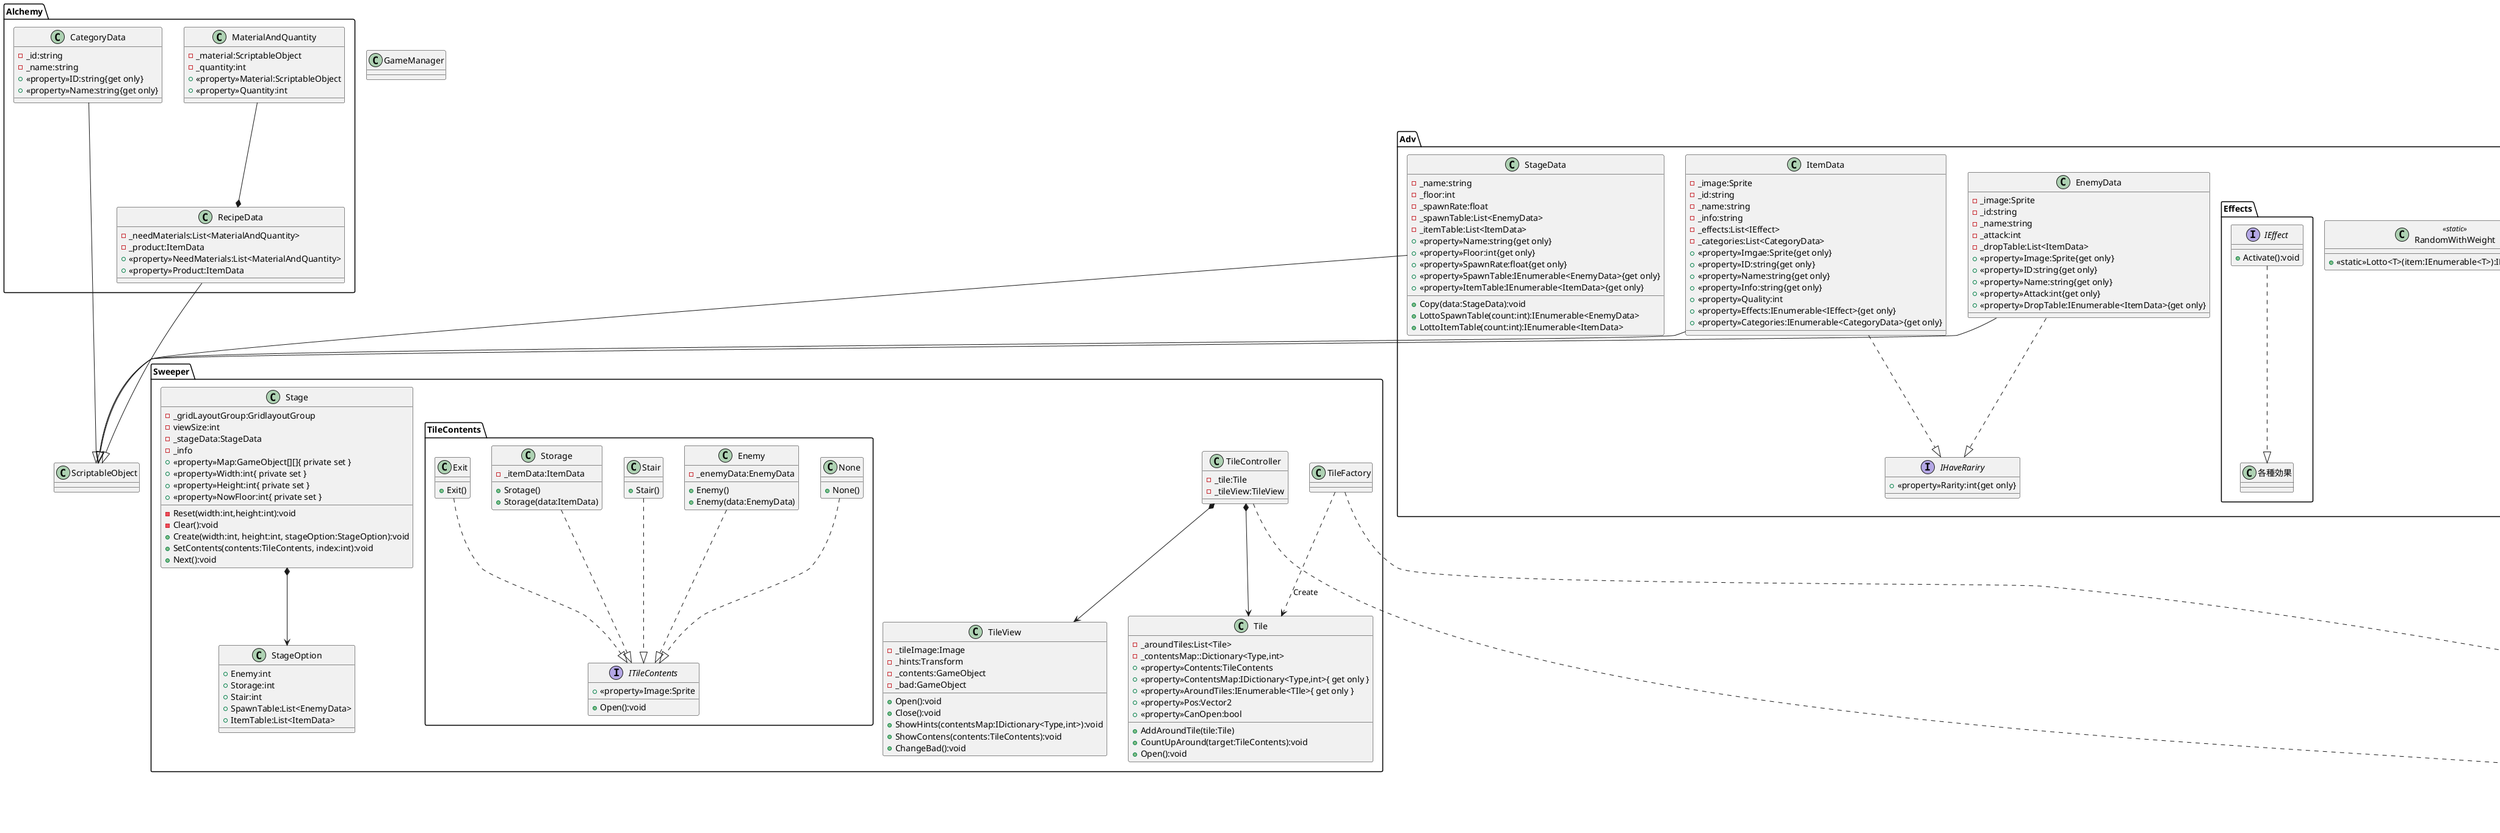 @startuml

package Adv
{
    package Effects
    {
        interface IEffect
        {
            +Activate():void
        }
        class 各種効果
    }
    interface IHaveRariry
    {
        +<<property>>Rarity:int{get only}
    }
    class RandomWithWeight <<static>>
    {
        +<<static>>Lotto<T>(item:IEnumerable<T>):IEnumerable<T>
    }
    class ItemData
    {
        -_image:Sprite
        -_id:string
        -_name:string
        -_info:string
        -_effects:List<IEffect>
        -_categories:List<CategoryData>
        +<<property>>Imgae:Sprite{get only}
        +<<property>>ID:string{get only}
        +<<property>>Name:string{get only}
        +<<property>>Info:string{get only}
        +<<property>>Quality:int
        +<<property>>Effects:IEnumerable<IEffect>{get only}
        +<<property>>Categories:IEnumerable<CategoryData>{get only}
    }
    class EnemyData
    {
        -_image:Sprite
        -_id:string
        -_name:string
        -_attack:int
        -_dropTable:List<ItemData>
        +<<property>>Image:Sprite{get only}
        +<<property>>ID:string{get only}
        +<<property>>Name:string{get only}
        +<<property>>Attack:int{get only}
        +<<property>>DropTable:IEnumerable<ItemData>{get only}
    }
    class StageData
    {
        -_name:string
        -_floor:int
        -_spawnRate:float
        -_spawnTable:List<EnemyData>
        -_itemTable:List<ItemData>
        +<<property>>Name:string{get only}
        +<<property>>Floor:int{get only}
        +<<property>>SpawnRate:float{get only}
        +<<property>>SpawnTable:IEnumerable<EnemyData>{get only}
        +<<property>>ItemTable:IEnumerable<ItemData>{get only}
        +Copy(data:StageData):void
        +LottoSpawnTable(count:int):IEnumerable<EnemyData>
        +LottoItemTable(count:int):IEnumerable<ItemData>
    }
    class Player
    {
        -_hp:SliderParameter
        -_mp:SliderParameter
        +<<property>>HP:int
        +<<property>>MP:int
        +Damage(quantity:int):void
        +GetItem(item:ItemData):void
        +UseItem(item:ItemData):void
        -Death():void
    }
}

package Alchemy
{
    class CategoryData
    {
        -_id:string
        -_name:string
        +<<property>>ID:string{get only}
        +<<property>>Name:string{get only}
    }
    class RecipeData
    {
        -_needMaterials:List<MaterialAndQuantity>
        -_product:ItemData
        +<<property>>NeedMaterials:List<MaterialAndQuantity>
        +<<property>>Product:ItemData
    }
    class MaterialAndQuantity
    {
        -_material:ScriptableObject
        -_quantity:int
        +<<property>>Material:ScriptableObject
        +<<property>>Quantity:int
    }
}

package Sweeper
{
    package TileContents
    {
        interface ITileContents
        {
            +<<property>>Image:Sprite
            +Open():void
        }
        class None
        {
            +None()
        }
        class Enemy
        {
            -_enemyData:EnemyData
            +Enemy()
            +Enemy(data:EnemyData)
        }
        class Stair
        {
            +Stair()
        }
        class Storage
        {
            -_itemData:ItemData
            +Srotage()
            +Storage(data:ItemData)
        }
        class Exit
        {
            +Exit()
        }
    }
    class Tile
    {
        -_aroundTiles:List<Tile>
        -_contentsMap::Dictionary<Type,int>
        +<<property>>Contents:TileContents
        +<<property>>ContentsMap:IDictionary<Type,int>{ get only }
        +<<property>>AroundTiles:IEnumerable<TIle>{ get only }
        +<<property>>Pos:Vector2
        +<<property>>CanOpen:bool
        +AddAroundTile(tile:Tile)
        +CountUpAround(target:TileContents):void
        +Open():void
    }
    class TileView
    {
        -_tileImage:Image
        -_hints:Transform
        -_contents:GameObject
        -_bad:GameObject
        +Open():void
        +Close():void
        +ShowHints(contentsMap:IDictionary<Type,int>):void
        +ShowContens(contents:TileContents):void
        +ChangeBad():void
    }
    class TileController
    {
        -_tile:Tile
        -_tileView:TileView
    }
    class TileFactory
    class Stage
    {
        -_gridLayoutGroup:GridlayoutGroup
        -viewSize:int
        -_stageData:StageData
        -_info
        +<<property>>Map:GameObject[][]{ private set }
        +<<property>>Width:int{ private set }
        +<<property>>Height:int{ private set }
        +<<property>>NowFloor:int{ private set }
        -Reset(width:int,height:int):void
        -Clear():void
        +Create(width:int, height:int, stageOption:StageOption):void
        +SetContents(contents:TileContents, index:int):void
        +Next():void
    }
    class StageOption
    {
        +Enemy:int
        +Storage:int
        +Stair:int
        +SpawnTable:List<EnemyData>
        +ItemTable:List<ItemData>
    }
}

package UI
{
    class ContentsCounter
    {
        -_image:Sprite
        -_count:TextMeshProUGUI
        +Init(image:Sprite,count:int)
    }
    class ContentsCounterFactory
    class Dialog
    {
        -_body:TextMeshProUGUI
        -_onAgree:GameObject
        -_onDisAgree:GameObject
        +Show(type:DialogType,text:string,onAgree:Action<string>,onDisAgree:Action<string>)
    }
    enum DialogType
    {
        AgreeOnly,
        Switch,
    }
    class DialogFactory
    class StageInfo
    {
        -_contents:Transform
        -_floor:TextMeshProUGUI
        -factory:IFactory<GameObject
        +SetFloor(floorInfo:string)
        +ShowContents(option:StageOption)
        -CountContents<T>(list:IEnumerable<T>)
    }
    class SliderParameter
    {
        -_text:TextMeshProUGUI
        -_slider:Slider
        +<<property>>Name:string{get only}
        +<<property>>Min:float{get only}
        +<<property>>Max:float{get only}
        +<<property>>Value:float
        +Init(name:string,min:float,max:float):void
        +SetName(name:string):void
        +Range(min:float,max:float):void
    }
    class StageNode
    {
        -_text:TextMeshProUGUI
        -_base:StageData
        -_loadStageData:StageData
    }
    class TitleOptionsManager
    {
        -_tapZone:EventTrigger
    }
    class ItemNode
    {
        -_image:Image
        -_text:TextMeshProUGUI
        -_item:ItemData
        -_holding:int
        +<<property>>Item:ItemData{get only}
        +<<property>>Holding:int
        +Init(item:ItemData):void
    }
    class ItemNodeFactroy
    class ItemViewer
    {
        -_contents:Transform
        -_factory:IFactory<GameObject>
        -_nodes:Dictionary<ItemData,GameObject>
        +AddItem(item:ItemData):void
        +GetNode(item:ItemData):GameObject
    }
}

class GameManager
interface IFactory<T>
{
    +Create():T
}


Enemy ..|> ITileContents
None ..|> ITileContents
Stair ..|> ITileContents
Storage ..|> ITileContents
Exit ..|> ITileContents

TileFactory ..|> IFactory
DialogFactory ..|> IFactory
ContentsCounterFactory ..|> IFactory
ItemNodeFactroy ..|> IFactory

TileFactory ..> Tile : Create
DialogFactory ..> Dialog : Create
ContentsCounterFactory ..> ContentsCounter : Create
ItemNodeFactroy ..> ItemNode : Create 

TileController ..|> IPointerClickHandler
StageNode ..|> IPointerClickHandler
ItemNode ..|> IPointerClickHandler

EnemyData ..|> IHaveRariry
ItemData ..|> IHaveRariry

IEffect ..|> 各種効果

RecipeData --|> ScriptableObject
CategoryData --|> ScriptableObject
ItemData --|> ScriptableObject
EnemyData --|> ScriptableObject
StageData --|> ScriptableObject

Player -- ItemViewer
ItemViewer -- ItemNode

TileController *--> Tile
TileController *--> TileView
Stage *--> StageOption

MaterialAndQuantity --* RecipeData

@enduml